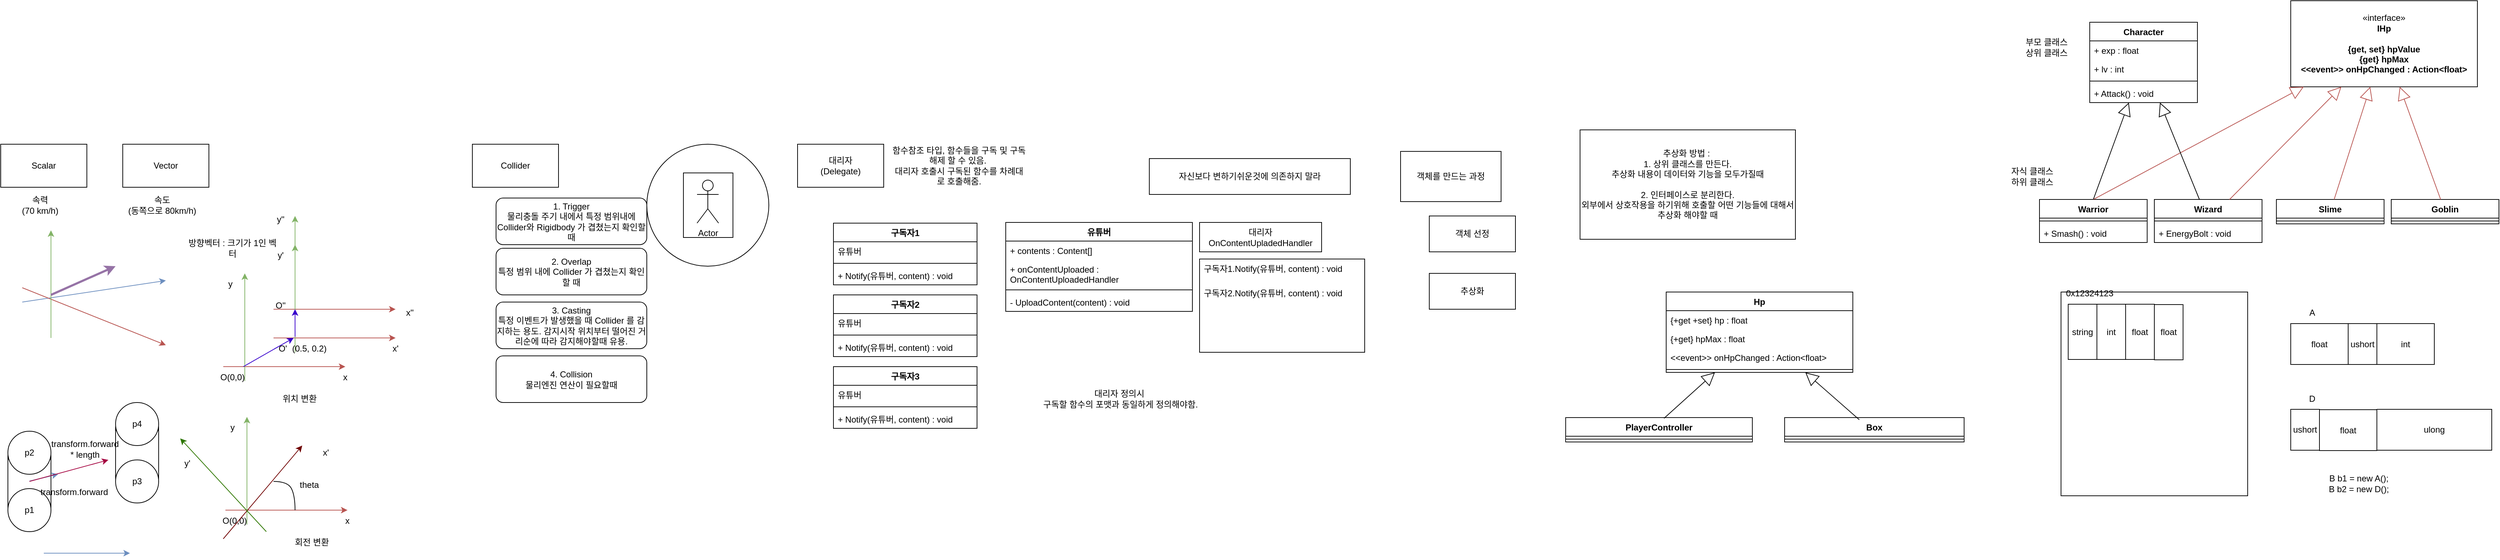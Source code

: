 <mxfile version="22.1.18" type="device">
  <diagram id="C5RBs43oDa-KdzZeNtuy" name="Page-1">
    <mxGraphModel dx="399" dy="1677" grid="1" gridSize="10" guides="1" tooltips="1" connect="1" arrows="1" fold="1" page="1" pageScale="1" pageWidth="827" pageHeight="1169" math="0" shadow="0">
      <root>
        <mxCell id="WIyWlLk6GJQsqaUBKTNV-0" />
        <mxCell id="WIyWlLk6GJQsqaUBKTNV-1" parent="WIyWlLk6GJQsqaUBKTNV-0" />
        <mxCell id="uws5rtHumx_mVDU6YS2Q-72" value="" style="ellipse;whiteSpace=wrap;html=1;aspect=fixed;" parent="WIyWlLk6GJQsqaUBKTNV-1" vertex="1">
          <mxGeometry x="1070" y="30" width="170" height="170" as="geometry" />
        </mxCell>
        <mxCell id="uws5rtHumx_mVDU6YS2Q-73" value="" style="rounded=0;whiteSpace=wrap;html=1;" parent="WIyWlLk6GJQsqaUBKTNV-1" vertex="1">
          <mxGeometry x="1121" y="70" width="69" height="90" as="geometry" />
        </mxCell>
        <mxCell id="uws5rtHumx_mVDU6YS2Q-0" value="Scalar" style="rounded=0;whiteSpace=wrap;html=1;" parent="WIyWlLk6GJQsqaUBKTNV-1" vertex="1">
          <mxGeometry x="170" y="30" width="120" height="60" as="geometry" />
        </mxCell>
        <mxCell id="uws5rtHumx_mVDU6YS2Q-1" value="Vector" style="rounded=0;whiteSpace=wrap;html=1;" parent="WIyWlLk6GJQsqaUBKTNV-1" vertex="1">
          <mxGeometry x="340" y="30" width="120" height="60" as="geometry" />
        </mxCell>
        <mxCell id="uws5rtHumx_mVDU6YS2Q-2" value="속력&lt;br&gt;(70 km/h)" style="text;html=1;strokeColor=none;fillColor=none;align=center;verticalAlign=middle;whiteSpace=wrap;rounded=0;" parent="WIyWlLk6GJQsqaUBKTNV-1" vertex="1">
          <mxGeometry x="170" y="100" width="110" height="30" as="geometry" />
        </mxCell>
        <mxCell id="uws5rtHumx_mVDU6YS2Q-3" value="속도&lt;br&gt;(동쪽으로 80km/h)" style="text;html=1;strokeColor=none;fillColor=none;align=center;verticalAlign=middle;whiteSpace=wrap;rounded=0;" parent="WIyWlLk6GJQsqaUBKTNV-1" vertex="1">
          <mxGeometry x="340" y="100" width="110" height="30" as="geometry" />
        </mxCell>
        <mxCell id="uws5rtHumx_mVDU6YS2Q-4" value="" style="endArrow=classic;html=1;rounded=0;fillColor=#dae8fc;strokeColor=#6c8ebf;" parent="WIyWlLk6GJQsqaUBKTNV-1" edge="1">
          <mxGeometry width="50" height="50" relative="1" as="geometry">
            <mxPoint x="200" y="250" as="sourcePoint" />
            <mxPoint x="400" y="220" as="targetPoint" />
          </mxGeometry>
        </mxCell>
        <mxCell id="uws5rtHumx_mVDU6YS2Q-5" value="" style="endArrow=classic;html=1;rounded=0;fillColor=#f8cecc;strokeColor=#b85450;" parent="WIyWlLk6GJQsqaUBKTNV-1" edge="1">
          <mxGeometry width="50" height="50" relative="1" as="geometry">
            <mxPoint x="200" y="230" as="sourcePoint" />
            <mxPoint x="400" y="310" as="targetPoint" />
          </mxGeometry>
        </mxCell>
        <mxCell id="uws5rtHumx_mVDU6YS2Q-6" value="" style="endArrow=classic;html=1;rounded=0;fillColor=#d5e8d4;strokeColor=#82b366;" parent="WIyWlLk6GJQsqaUBKTNV-1" edge="1">
          <mxGeometry width="50" height="50" relative="1" as="geometry">
            <mxPoint x="240" y="300" as="sourcePoint" />
            <mxPoint x="240" y="150" as="targetPoint" />
          </mxGeometry>
        </mxCell>
        <mxCell id="uws5rtHumx_mVDU6YS2Q-7" value="" style="endArrow=classic;html=1;rounded=0;fillColor=#e1d5e7;strokeColor=#9673a6;strokeWidth=3;" parent="WIyWlLk6GJQsqaUBKTNV-1" edge="1">
          <mxGeometry width="50" height="50" relative="1" as="geometry">
            <mxPoint x="240" y="240" as="sourcePoint" />
            <mxPoint x="330" y="200" as="targetPoint" />
          </mxGeometry>
        </mxCell>
        <mxCell id="uws5rtHumx_mVDU6YS2Q-9" value="방향벡터 : 크기가 1인 벡터" style="text;html=1;strokeColor=none;fillColor=none;align=center;verticalAlign=middle;whiteSpace=wrap;rounded=0;" parent="WIyWlLk6GJQsqaUBKTNV-1" vertex="1">
          <mxGeometry x="430" y="150" width="126" height="50" as="geometry" />
        </mxCell>
        <mxCell id="uws5rtHumx_mVDU6YS2Q-11" value="" style="shape=cylinder3;whiteSpace=wrap;html=1;boundedLbl=1;backgroundOutline=1;size=15;" parent="WIyWlLk6GJQsqaUBKTNV-1" vertex="1">
          <mxGeometry x="180" y="450" width="60" height="100" as="geometry" />
        </mxCell>
        <mxCell id="uws5rtHumx_mVDU6YS2Q-13" value="" style="ellipse;whiteSpace=wrap;html=1;aspect=fixed;" parent="WIyWlLk6GJQsqaUBKTNV-1" vertex="1">
          <mxGeometry x="180" y="430" width="60" height="60" as="geometry" />
        </mxCell>
        <mxCell id="uws5rtHumx_mVDU6YS2Q-14" value="" style="ellipse;whiteSpace=wrap;html=1;aspect=fixed;" parent="WIyWlLk6GJQsqaUBKTNV-1" vertex="1">
          <mxGeometry x="180" y="510" width="60" height="60" as="geometry" />
        </mxCell>
        <mxCell id="uws5rtHumx_mVDU6YS2Q-15" value="" style="shape=cylinder3;whiteSpace=wrap;html=1;boundedLbl=1;backgroundOutline=1;size=15;" parent="WIyWlLk6GJQsqaUBKTNV-1" vertex="1">
          <mxGeometry x="330" y="410" width="60" height="100" as="geometry" />
        </mxCell>
        <mxCell id="uws5rtHumx_mVDU6YS2Q-16" value="" style="ellipse;whiteSpace=wrap;html=1;aspect=fixed;" parent="WIyWlLk6GJQsqaUBKTNV-1" vertex="1">
          <mxGeometry x="330" y="390" width="60" height="60" as="geometry" />
        </mxCell>
        <mxCell id="uws5rtHumx_mVDU6YS2Q-17" value="" style="ellipse;whiteSpace=wrap;html=1;aspect=fixed;" parent="WIyWlLk6GJQsqaUBKTNV-1" vertex="1">
          <mxGeometry x="330" y="470" width="60" height="60" as="geometry" />
        </mxCell>
        <mxCell id="uws5rtHumx_mVDU6YS2Q-19" value="" style="endArrow=classic;html=1;rounded=0;fillColor=#dae8fc;strokeColor=#6c8ebf;" parent="WIyWlLk6GJQsqaUBKTNV-1" edge="1">
          <mxGeometry width="50" height="50" relative="1" as="geometry">
            <mxPoint x="230" y="600" as="sourcePoint" />
            <mxPoint x="350" y="600" as="targetPoint" />
          </mxGeometry>
        </mxCell>
        <mxCell id="uws5rtHumx_mVDU6YS2Q-20" value="" style="endArrow=classic;html=1;rounded=0;fillColor=#dae8fc;strokeColor=#6c8ebf;" parent="WIyWlLk6GJQsqaUBKTNV-1" edge="1">
          <mxGeometry width="50" height="50" relative="1" as="geometry">
            <mxPoint x="210" y="499.5" as="sourcePoint" />
            <mxPoint x="250" y="490" as="targetPoint" />
          </mxGeometry>
        </mxCell>
        <mxCell id="uws5rtHumx_mVDU6YS2Q-22" value="" style="endArrow=classic;html=1;rounded=0;fillColor=#f8cecc;strokeColor=#b85450;" parent="WIyWlLk6GJQsqaUBKTNV-1" edge="1">
          <mxGeometry width="50" height="50" relative="1" as="geometry">
            <mxPoint x="480" y="340" as="sourcePoint" />
            <mxPoint x="650" y="340" as="targetPoint" />
          </mxGeometry>
        </mxCell>
        <mxCell id="uws5rtHumx_mVDU6YS2Q-23" value="" style="endArrow=classic;html=1;rounded=0;fillColor=#d5e8d4;strokeColor=#82b366;" parent="WIyWlLk6GJQsqaUBKTNV-1" edge="1">
          <mxGeometry width="50" height="50" relative="1" as="geometry">
            <mxPoint x="510" y="360" as="sourcePoint" />
            <mxPoint x="510" y="210" as="targetPoint" />
          </mxGeometry>
        </mxCell>
        <mxCell id="uws5rtHumx_mVDU6YS2Q-24" value="x" style="text;html=1;strokeColor=none;fillColor=none;align=center;verticalAlign=middle;whiteSpace=wrap;rounded=0;" parent="WIyWlLk6GJQsqaUBKTNV-1" vertex="1">
          <mxGeometry x="620" y="340" width="60" height="30" as="geometry" />
        </mxCell>
        <mxCell id="uws5rtHumx_mVDU6YS2Q-25" value="y" style="text;html=1;strokeColor=none;fillColor=none;align=center;verticalAlign=middle;whiteSpace=wrap;rounded=0;" parent="WIyWlLk6GJQsqaUBKTNV-1" vertex="1">
          <mxGeometry x="460" y="210" width="60" height="30" as="geometry" />
        </mxCell>
        <mxCell id="uws5rtHumx_mVDU6YS2Q-26" value="O(0,0)" style="text;html=1;strokeColor=none;fillColor=none;align=center;verticalAlign=middle;whiteSpace=wrap;rounded=0;" parent="WIyWlLk6GJQsqaUBKTNV-1" vertex="1">
          <mxGeometry x="463" y="340" width="60" height="30" as="geometry" />
        </mxCell>
        <mxCell id="uws5rtHumx_mVDU6YS2Q-27" value="" style="endArrow=classic;html=1;rounded=0;fillColor=#f8cecc;strokeColor=#b85450;" parent="WIyWlLk6GJQsqaUBKTNV-1" edge="1">
          <mxGeometry width="50" height="50" relative="1" as="geometry">
            <mxPoint x="550" y="300" as="sourcePoint" />
            <mxPoint x="720" y="300" as="targetPoint" />
          </mxGeometry>
        </mxCell>
        <mxCell id="uws5rtHumx_mVDU6YS2Q-28" value="" style="endArrow=classic;html=1;rounded=0;fillColor=#d5e8d4;strokeColor=#82b366;" parent="WIyWlLk6GJQsqaUBKTNV-1" edge="1">
          <mxGeometry width="50" height="50" relative="1" as="geometry">
            <mxPoint x="580" y="320" as="sourcePoint" />
            <mxPoint x="580" y="170" as="targetPoint" />
          </mxGeometry>
        </mxCell>
        <mxCell id="uws5rtHumx_mVDU6YS2Q-29" value="x&#39;" style="text;html=1;strokeColor=none;fillColor=none;align=center;verticalAlign=middle;whiteSpace=wrap;rounded=0;" parent="WIyWlLk6GJQsqaUBKTNV-1" vertex="1">
          <mxGeometry x="690" y="300" width="60" height="30" as="geometry" />
        </mxCell>
        <mxCell id="uws5rtHumx_mVDU6YS2Q-30" value="y&#39;" style="text;html=1;strokeColor=none;fillColor=none;align=center;verticalAlign=middle;whiteSpace=wrap;rounded=0;" parent="WIyWlLk6GJQsqaUBKTNV-1" vertex="1">
          <mxGeometry x="530" y="170" width="60" height="30" as="geometry" />
        </mxCell>
        <mxCell id="uws5rtHumx_mVDU6YS2Q-31" value="O&#39;" style="text;html=1;strokeColor=none;fillColor=none;align=center;verticalAlign=middle;whiteSpace=wrap;rounded=0;" parent="WIyWlLk6GJQsqaUBKTNV-1" vertex="1">
          <mxGeometry x="533" y="300" width="60" height="30" as="geometry" />
        </mxCell>
        <mxCell id="uws5rtHumx_mVDU6YS2Q-32" value="" style="endArrow=classic;html=1;rounded=0;exitX=0.75;exitY=0;exitDx=0;exitDy=0;entryX=0.75;entryY=0;entryDx=0;entryDy=0;fillColor=#6a00ff;strokeColor=#3700CC;" parent="WIyWlLk6GJQsqaUBKTNV-1" source="uws5rtHumx_mVDU6YS2Q-26" target="uws5rtHumx_mVDU6YS2Q-31" edge="1">
          <mxGeometry width="50" height="50" relative="1" as="geometry">
            <mxPoint x="570" y="340" as="sourcePoint" />
            <mxPoint x="620" y="290" as="targetPoint" />
          </mxGeometry>
        </mxCell>
        <mxCell id="uws5rtHumx_mVDU6YS2Q-33" value="위치 변환" style="text;html=1;strokeColor=none;fillColor=none;align=center;verticalAlign=middle;whiteSpace=wrap;rounded=0;" parent="WIyWlLk6GJQsqaUBKTNV-1" vertex="1">
          <mxGeometry x="523" y="370" width="127" height="30" as="geometry" />
        </mxCell>
        <mxCell id="uws5rtHumx_mVDU6YS2Q-34" value="(0.5, 0.2)" style="text;html=1;strokeColor=none;fillColor=none;align=center;verticalAlign=middle;whiteSpace=wrap;rounded=0;" parent="WIyWlLk6GJQsqaUBKTNV-1" vertex="1">
          <mxGeometry x="570" y="300" width="60" height="30" as="geometry" />
        </mxCell>
        <mxCell id="uws5rtHumx_mVDU6YS2Q-35" value="" style="endArrow=classic;html=1;rounded=0;fillColor=#f8cecc;strokeColor=#b85450;" parent="WIyWlLk6GJQsqaUBKTNV-1" edge="1">
          <mxGeometry width="50" height="50" relative="1" as="geometry">
            <mxPoint x="550" y="260" as="sourcePoint" />
            <mxPoint x="720" y="260" as="targetPoint" />
          </mxGeometry>
        </mxCell>
        <mxCell id="uws5rtHumx_mVDU6YS2Q-36" value="" style="endArrow=classic;html=1;rounded=0;fillColor=#d5e8d4;strokeColor=#82b366;" parent="WIyWlLk6GJQsqaUBKTNV-1" edge="1">
          <mxGeometry width="50" height="50" relative="1" as="geometry">
            <mxPoint x="580" y="280" as="sourcePoint" />
            <mxPoint x="580" y="130" as="targetPoint" />
          </mxGeometry>
        </mxCell>
        <mxCell id="uws5rtHumx_mVDU6YS2Q-37" value="y&#39;&#39;" style="text;html=1;strokeColor=none;fillColor=none;align=center;verticalAlign=middle;whiteSpace=wrap;rounded=0;" parent="WIyWlLk6GJQsqaUBKTNV-1" vertex="1">
          <mxGeometry x="530" y="120" width="60" height="30" as="geometry" />
        </mxCell>
        <mxCell id="uws5rtHumx_mVDU6YS2Q-38" value="x&#39;&#39;" style="text;html=1;strokeColor=none;fillColor=none;align=center;verticalAlign=middle;whiteSpace=wrap;rounded=0;" parent="WIyWlLk6GJQsqaUBKTNV-1" vertex="1">
          <mxGeometry x="710" y="250" width="60" height="30" as="geometry" />
        </mxCell>
        <mxCell id="uws5rtHumx_mVDU6YS2Q-40" value="O&#39;&#39;" style="text;html=1;strokeColor=none;fillColor=none;align=center;verticalAlign=middle;whiteSpace=wrap;rounded=0;" parent="WIyWlLk6GJQsqaUBKTNV-1" vertex="1">
          <mxGeometry x="530" y="240" width="60" height="30" as="geometry" />
        </mxCell>
        <mxCell id="uws5rtHumx_mVDU6YS2Q-41" value="" style="endArrow=classic;html=1;rounded=0;exitX=0.167;exitY=-0.056;exitDx=0;exitDy=0;fillColor=#6a00ff;strokeColor=#3700CC;exitPerimeter=0;" parent="WIyWlLk6GJQsqaUBKTNV-1" source="uws5rtHumx_mVDU6YS2Q-34" edge="1">
          <mxGeometry width="50" height="50" relative="1" as="geometry">
            <mxPoint x="518" y="350" as="sourcePoint" />
            <mxPoint x="580" y="260" as="targetPoint" />
          </mxGeometry>
        </mxCell>
        <mxCell id="uws5rtHumx_mVDU6YS2Q-42" value="" style="endArrow=classic;html=1;rounded=0;fillColor=#f8cecc;strokeColor=#b85450;" parent="WIyWlLk6GJQsqaUBKTNV-1" edge="1">
          <mxGeometry width="50" height="50" relative="1" as="geometry">
            <mxPoint x="483" y="540" as="sourcePoint" />
            <mxPoint x="653" y="540" as="targetPoint" />
          </mxGeometry>
        </mxCell>
        <mxCell id="uws5rtHumx_mVDU6YS2Q-43" value="" style="endArrow=classic;html=1;rounded=0;fillColor=#d5e8d4;strokeColor=#82b366;" parent="WIyWlLk6GJQsqaUBKTNV-1" edge="1">
          <mxGeometry width="50" height="50" relative="1" as="geometry">
            <mxPoint x="513" y="560" as="sourcePoint" />
            <mxPoint x="513" y="410" as="targetPoint" />
          </mxGeometry>
        </mxCell>
        <mxCell id="uws5rtHumx_mVDU6YS2Q-44" value="x" style="text;html=1;strokeColor=none;fillColor=none;align=center;verticalAlign=middle;whiteSpace=wrap;rounded=0;" parent="WIyWlLk6GJQsqaUBKTNV-1" vertex="1">
          <mxGeometry x="623" y="540" width="60" height="30" as="geometry" />
        </mxCell>
        <mxCell id="uws5rtHumx_mVDU6YS2Q-45" value="y" style="text;html=1;strokeColor=none;fillColor=none;align=center;verticalAlign=middle;whiteSpace=wrap;rounded=0;" parent="WIyWlLk6GJQsqaUBKTNV-1" vertex="1">
          <mxGeometry x="463" y="410" width="60" height="30" as="geometry" />
        </mxCell>
        <mxCell id="uws5rtHumx_mVDU6YS2Q-46" value="O(0,0)" style="text;html=1;strokeColor=none;fillColor=none;align=center;verticalAlign=middle;whiteSpace=wrap;rounded=0;" parent="WIyWlLk6GJQsqaUBKTNV-1" vertex="1">
          <mxGeometry x="466" y="540" width="60" height="30" as="geometry" />
        </mxCell>
        <mxCell id="uws5rtHumx_mVDU6YS2Q-47" value="" style="endArrow=classic;html=1;rounded=0;fillColor=#a20025;strokeColor=#6F0000;" parent="WIyWlLk6GJQsqaUBKTNV-1" edge="1">
          <mxGeometry width="50" height="50" relative="1" as="geometry">
            <mxPoint x="480" y="580" as="sourcePoint" />
            <mxPoint x="590" y="450" as="targetPoint" />
          </mxGeometry>
        </mxCell>
        <mxCell id="uws5rtHumx_mVDU6YS2Q-48" value="" style="endArrow=classic;html=1;rounded=0;fillColor=#60a917;strokeColor=#2D7600;" parent="WIyWlLk6GJQsqaUBKTNV-1" edge="1">
          <mxGeometry width="50" height="50" relative="1" as="geometry">
            <mxPoint x="540" y="570" as="sourcePoint" />
            <mxPoint x="420" y="440" as="targetPoint" />
          </mxGeometry>
        </mxCell>
        <mxCell id="uws5rtHumx_mVDU6YS2Q-49" value="" style="curved=1;endArrow=none;html=1;rounded=0;endFill=0;" parent="WIyWlLk6GJQsqaUBKTNV-1" edge="1">
          <mxGeometry width="50" height="50" relative="1" as="geometry">
            <mxPoint x="580" y="540" as="sourcePoint" />
            <mxPoint x="550" y="500" as="targetPoint" />
            <Array as="points">
              <mxPoint x="580" y="520" />
              <mxPoint x="570" y="500" />
            </Array>
          </mxGeometry>
        </mxCell>
        <mxCell id="uws5rtHumx_mVDU6YS2Q-50" value="theta" style="text;html=1;strokeColor=none;fillColor=none;align=center;verticalAlign=middle;whiteSpace=wrap;rounded=0;" parent="WIyWlLk6GJQsqaUBKTNV-1" vertex="1">
          <mxGeometry x="570" y="490" width="60" height="30" as="geometry" />
        </mxCell>
        <mxCell id="uws5rtHumx_mVDU6YS2Q-51" value="x&#39;" style="text;html=1;strokeColor=none;fillColor=none;align=center;verticalAlign=middle;whiteSpace=wrap;rounded=0;" parent="WIyWlLk6GJQsqaUBKTNV-1" vertex="1">
          <mxGeometry x="593" y="445" width="60" height="30" as="geometry" />
        </mxCell>
        <mxCell id="uws5rtHumx_mVDU6YS2Q-52" value="y&#39;" style="text;html=1;strokeColor=none;fillColor=none;align=center;verticalAlign=middle;whiteSpace=wrap;rounded=0;" parent="WIyWlLk6GJQsqaUBKTNV-1" vertex="1">
          <mxGeometry x="400" y="460" width="60" height="30" as="geometry" />
        </mxCell>
        <mxCell id="uws5rtHumx_mVDU6YS2Q-53" value="회전 변환" style="text;html=1;strokeColor=none;fillColor=none;align=center;verticalAlign=middle;whiteSpace=wrap;rounded=0;" parent="WIyWlLk6GJQsqaUBKTNV-1" vertex="1">
          <mxGeometry x="540" y="570" width="127" height="30" as="geometry" />
        </mxCell>
        <mxCell id="uws5rtHumx_mVDU6YS2Q-55" value="p1" style="text;html=1;strokeColor=none;fillColor=none;align=center;verticalAlign=middle;whiteSpace=wrap;rounded=0;" parent="WIyWlLk6GJQsqaUBKTNV-1" vertex="1">
          <mxGeometry x="195" y="525" width="30" height="30" as="geometry" />
        </mxCell>
        <mxCell id="uws5rtHumx_mVDU6YS2Q-56" value="p2" style="text;html=1;strokeColor=none;fillColor=none;align=center;verticalAlign=middle;whiteSpace=wrap;rounded=0;" parent="WIyWlLk6GJQsqaUBKTNV-1" vertex="1">
          <mxGeometry x="195" y="445" width="30" height="30" as="geometry" />
        </mxCell>
        <mxCell id="uws5rtHumx_mVDU6YS2Q-57" value="p3" style="text;html=1;strokeColor=none;fillColor=none;align=center;verticalAlign=middle;whiteSpace=wrap;rounded=0;" parent="WIyWlLk6GJQsqaUBKTNV-1" vertex="1">
          <mxGeometry x="345" y="485" width="30" height="30" as="geometry" />
        </mxCell>
        <mxCell id="uws5rtHumx_mVDU6YS2Q-58" value="p4" style="text;html=1;strokeColor=none;fillColor=none;align=center;verticalAlign=middle;whiteSpace=wrap;rounded=0;" parent="WIyWlLk6GJQsqaUBKTNV-1" vertex="1">
          <mxGeometry x="345" y="405" width="30" height="30" as="geometry" />
        </mxCell>
        <mxCell id="uws5rtHumx_mVDU6YS2Q-59" value="transform.forward" style="text;html=1;strokeColor=none;fillColor=none;align=center;verticalAlign=middle;whiteSpace=wrap;rounded=0;" parent="WIyWlLk6GJQsqaUBKTNV-1" vertex="1">
          <mxGeometry x="225" y="500" width="95" height="30" as="geometry" />
        </mxCell>
        <mxCell id="uws5rtHumx_mVDU6YS2Q-61" value="" style="endArrow=classic;html=1;rounded=0;fillColor=#d80073;strokeColor=#A50040;" parent="WIyWlLk6GJQsqaUBKTNV-1" edge="1">
          <mxGeometry width="50" height="50" relative="1" as="geometry">
            <mxPoint x="210" y="500" as="sourcePoint" />
            <mxPoint x="320" y="470" as="targetPoint" />
          </mxGeometry>
        </mxCell>
        <mxCell id="uws5rtHumx_mVDU6YS2Q-62" value="transform.forward&lt;br&gt;* length" style="text;html=1;strokeColor=none;fillColor=none;align=center;verticalAlign=middle;whiteSpace=wrap;rounded=0;" parent="WIyWlLk6GJQsqaUBKTNV-1" vertex="1">
          <mxGeometry x="240" y="440" width="95" height="30" as="geometry" />
        </mxCell>
        <mxCell id="uws5rtHumx_mVDU6YS2Q-63" value="Collider" style="rounded=0;whiteSpace=wrap;html=1;" parent="WIyWlLk6GJQsqaUBKTNV-1" vertex="1">
          <mxGeometry x="827" y="30" width="120" height="60" as="geometry" />
        </mxCell>
        <mxCell id="uws5rtHumx_mVDU6YS2Q-66" value="1. Trigger&lt;br&gt;물리충돌 주기 내에서 특정 범위내에 Collider와 Rigidbody 가 겹쳤는지 확인할 때" style="rounded=1;whiteSpace=wrap;html=1;" parent="WIyWlLk6GJQsqaUBKTNV-1" vertex="1">
          <mxGeometry x="860" y="105" width="210" height="65" as="geometry" />
        </mxCell>
        <mxCell id="uws5rtHumx_mVDU6YS2Q-67" value="2. Overlap&lt;br&gt;특정 범위 내에 Collider 가 겹쳤는지 확인할 때" style="rounded=1;whiteSpace=wrap;html=1;" parent="WIyWlLk6GJQsqaUBKTNV-1" vertex="1">
          <mxGeometry x="860" y="175" width="210" height="65" as="geometry" />
        </mxCell>
        <mxCell id="uws5rtHumx_mVDU6YS2Q-68" value="3. Casting&lt;br&gt;특정 이벤트가 발생했을 때 Collider 를 감지하는 용도. 감지시작 위치부터 떨어진 거리순에 따라 감지해야할때 유용." style="rounded=1;whiteSpace=wrap;html=1;" parent="WIyWlLk6GJQsqaUBKTNV-1" vertex="1">
          <mxGeometry x="860" y="250" width="210" height="65" as="geometry" />
        </mxCell>
        <mxCell id="uws5rtHumx_mVDU6YS2Q-69" value="4. Collision&lt;br&gt;물리엔진 연산이 필요할때" style="rounded=1;whiteSpace=wrap;html=1;" parent="WIyWlLk6GJQsqaUBKTNV-1" vertex="1">
          <mxGeometry x="860" y="325" width="210" height="65" as="geometry" />
        </mxCell>
        <mxCell id="uws5rtHumx_mVDU6YS2Q-71" value="Actor" style="shape=umlActor;verticalLabelPosition=bottom;verticalAlign=top;html=1;outlineConnect=0;" parent="WIyWlLk6GJQsqaUBKTNV-1" vertex="1">
          <mxGeometry x="1140" y="80" width="30" height="60" as="geometry" />
        </mxCell>
        <mxCell id="00Jc6bNBCjixQcdCipXm-0" value="대리자&lt;br&gt;(Delegate)" style="rounded=0;whiteSpace=wrap;html=1;" vertex="1" parent="WIyWlLk6GJQsqaUBKTNV-1">
          <mxGeometry x="1280" y="30" width="120" height="60" as="geometry" />
        </mxCell>
        <mxCell id="00Jc6bNBCjixQcdCipXm-1" value="유튜버" style="swimlane;fontStyle=1;align=center;verticalAlign=top;childLayout=stackLayout;horizontal=1;startSize=26;horizontalStack=0;resizeParent=1;resizeParentMax=0;resizeLast=0;collapsible=1;marginBottom=0;whiteSpace=wrap;html=1;" vertex="1" parent="WIyWlLk6GJQsqaUBKTNV-1">
          <mxGeometry x="1570" y="139" width="260" height="124" as="geometry" />
        </mxCell>
        <mxCell id="00Jc6bNBCjixQcdCipXm-2" value="+ contents : Content[]" style="text;strokeColor=none;fillColor=none;align=left;verticalAlign=top;spacingLeft=4;spacingRight=4;overflow=hidden;rotatable=0;points=[[0,0.5],[1,0.5]];portConstraint=eastwest;whiteSpace=wrap;html=1;" vertex="1" parent="00Jc6bNBCjixQcdCipXm-1">
          <mxGeometry y="26" width="260" height="26" as="geometry" />
        </mxCell>
        <mxCell id="00Jc6bNBCjixQcdCipXm-22" value="+ onContentUploaded : OnContentUploadedHandler" style="text;strokeColor=none;fillColor=none;align=left;verticalAlign=top;spacingLeft=4;spacingRight=4;overflow=hidden;rotatable=0;points=[[0,0.5],[1,0.5]];portConstraint=eastwest;whiteSpace=wrap;html=1;" vertex="1" parent="00Jc6bNBCjixQcdCipXm-1">
          <mxGeometry y="52" width="260" height="38" as="geometry" />
        </mxCell>
        <mxCell id="00Jc6bNBCjixQcdCipXm-3" value="" style="line;strokeWidth=1;fillColor=none;align=left;verticalAlign=middle;spacingTop=-1;spacingLeft=3;spacingRight=3;rotatable=0;labelPosition=right;points=[];portConstraint=eastwest;strokeColor=inherit;" vertex="1" parent="00Jc6bNBCjixQcdCipXm-1">
          <mxGeometry y="90" width="260" height="8" as="geometry" />
        </mxCell>
        <mxCell id="00Jc6bNBCjixQcdCipXm-4" value="- UploadContent(content) : void" style="text;strokeColor=none;fillColor=none;align=left;verticalAlign=top;spacingLeft=4;spacingRight=4;overflow=hidden;rotatable=0;points=[[0,0.5],[1,0.5]];portConstraint=eastwest;whiteSpace=wrap;html=1;" vertex="1" parent="00Jc6bNBCjixQcdCipXm-1">
          <mxGeometry y="98" width="260" height="26" as="geometry" />
        </mxCell>
        <mxCell id="00Jc6bNBCjixQcdCipXm-5" value="구독자1" style="swimlane;fontStyle=1;align=center;verticalAlign=top;childLayout=stackLayout;horizontal=1;startSize=26;horizontalStack=0;resizeParent=1;resizeParentMax=0;resizeLast=0;collapsible=1;marginBottom=0;whiteSpace=wrap;html=1;" vertex="1" parent="WIyWlLk6GJQsqaUBKTNV-1">
          <mxGeometry x="1330" y="140" width="200" height="86" as="geometry" />
        </mxCell>
        <mxCell id="00Jc6bNBCjixQcdCipXm-17" value="유튜버" style="text;strokeColor=none;fillColor=none;align=left;verticalAlign=top;spacingLeft=4;spacingRight=4;overflow=hidden;rotatable=0;points=[[0,0.5],[1,0.5]];portConstraint=eastwest;whiteSpace=wrap;html=1;" vertex="1" parent="00Jc6bNBCjixQcdCipXm-5">
          <mxGeometry y="26" width="200" height="26" as="geometry" />
        </mxCell>
        <mxCell id="00Jc6bNBCjixQcdCipXm-7" value="" style="line;strokeWidth=1;fillColor=none;align=left;verticalAlign=middle;spacingTop=-1;spacingLeft=3;spacingRight=3;rotatable=0;labelPosition=right;points=[];portConstraint=eastwest;strokeColor=inherit;" vertex="1" parent="00Jc6bNBCjixQcdCipXm-5">
          <mxGeometry y="52" width="200" height="8" as="geometry" />
        </mxCell>
        <mxCell id="00Jc6bNBCjixQcdCipXm-9" value="+ Notify(유튜버, content) : void" style="text;strokeColor=none;fillColor=none;align=left;verticalAlign=top;spacingLeft=4;spacingRight=4;overflow=hidden;rotatable=0;points=[[0,0.5],[1,0.5]];portConstraint=eastwest;whiteSpace=wrap;html=1;" vertex="1" parent="00Jc6bNBCjixQcdCipXm-5">
          <mxGeometry y="60" width="200" height="26" as="geometry" />
        </mxCell>
        <mxCell id="00Jc6bNBCjixQcdCipXm-11" value="구독자2" style="swimlane;fontStyle=1;align=center;verticalAlign=top;childLayout=stackLayout;horizontal=1;startSize=26;horizontalStack=0;resizeParent=1;resizeParentMax=0;resizeLast=0;collapsible=1;marginBottom=0;whiteSpace=wrap;html=1;" vertex="1" parent="WIyWlLk6GJQsqaUBKTNV-1">
          <mxGeometry x="1330" y="240" width="200" height="86" as="geometry" />
        </mxCell>
        <mxCell id="00Jc6bNBCjixQcdCipXm-18" value="유튜버" style="text;strokeColor=none;fillColor=none;align=left;verticalAlign=top;spacingLeft=4;spacingRight=4;overflow=hidden;rotatable=0;points=[[0,0.5],[1,0.5]];portConstraint=eastwest;whiteSpace=wrap;html=1;" vertex="1" parent="00Jc6bNBCjixQcdCipXm-11">
          <mxGeometry y="26" width="200" height="26" as="geometry" />
        </mxCell>
        <mxCell id="00Jc6bNBCjixQcdCipXm-12" value="" style="line;strokeWidth=1;fillColor=none;align=left;verticalAlign=middle;spacingTop=-1;spacingLeft=3;spacingRight=3;rotatable=0;labelPosition=right;points=[];portConstraint=eastwest;strokeColor=inherit;" vertex="1" parent="00Jc6bNBCjixQcdCipXm-11">
          <mxGeometry y="52" width="200" height="8" as="geometry" />
        </mxCell>
        <mxCell id="00Jc6bNBCjixQcdCipXm-13" value="+ Notify(유튜버, content) : void" style="text;strokeColor=none;fillColor=none;align=left;verticalAlign=top;spacingLeft=4;spacingRight=4;overflow=hidden;rotatable=0;points=[[0,0.5],[1,0.5]];portConstraint=eastwest;whiteSpace=wrap;html=1;" vertex="1" parent="00Jc6bNBCjixQcdCipXm-11">
          <mxGeometry y="60" width="200" height="26" as="geometry" />
        </mxCell>
        <mxCell id="00Jc6bNBCjixQcdCipXm-15" value="자신보다 변하기쉬운것에 의존하지 말라" style="rounded=0;whiteSpace=wrap;html=1;" vertex="1" parent="WIyWlLk6GJQsqaUBKTNV-1">
          <mxGeometry x="1770" y="50" width="280" height="50" as="geometry" />
        </mxCell>
        <mxCell id="00Jc6bNBCjixQcdCipXm-16" value="대리자&lt;br&gt;OnContentUpladedHandler" style="rounded=0;whiteSpace=wrap;html=1;" vertex="1" parent="WIyWlLk6GJQsqaUBKTNV-1">
          <mxGeometry x="1840" y="139" width="170" height="41" as="geometry" />
        </mxCell>
        <mxCell id="00Jc6bNBCjixQcdCipXm-19" value="" style="rounded=0;whiteSpace=wrap;html=1;" vertex="1" parent="WIyWlLk6GJQsqaUBKTNV-1">
          <mxGeometry x="1840" y="190" width="230" height="130" as="geometry" />
        </mxCell>
        <mxCell id="00Jc6bNBCjixQcdCipXm-20" value="구독자1.Notify(유튜버, content) : void" style="text;strokeColor=none;fillColor=none;align=left;verticalAlign=top;spacingLeft=4;spacingRight=4;overflow=hidden;rotatable=0;points=[[0,0.5],[1,0.5]];portConstraint=eastwest;whiteSpace=wrap;html=1;" vertex="1" parent="WIyWlLk6GJQsqaUBKTNV-1">
          <mxGeometry x="1840" y="190" width="220" height="26" as="geometry" />
        </mxCell>
        <mxCell id="00Jc6bNBCjixQcdCipXm-21" value="구독자2.Notify(유튜버, content) : void" style="text;strokeColor=none;fillColor=none;align=left;verticalAlign=top;spacingLeft=4;spacingRight=4;overflow=hidden;rotatable=0;points=[[0,0.5],[1,0.5]];portConstraint=eastwest;whiteSpace=wrap;html=1;" vertex="1" parent="WIyWlLk6GJQsqaUBKTNV-1">
          <mxGeometry x="1840" y="224" width="220" height="26" as="geometry" />
        </mxCell>
        <mxCell id="00Jc6bNBCjixQcdCipXm-23" value="함수참조 타입, 함수들을 구독 및 구독해제 할 수 있음.&amp;nbsp;&lt;br&gt;대리자 호출시 구독된 함수를 차례대로 호출해줌." style="text;html=1;strokeColor=none;fillColor=none;align=center;verticalAlign=middle;whiteSpace=wrap;rounded=0;" vertex="1" parent="WIyWlLk6GJQsqaUBKTNV-1">
          <mxGeometry x="1410" y="30" width="190" height="60" as="geometry" />
        </mxCell>
        <mxCell id="00Jc6bNBCjixQcdCipXm-24" value="대리자 정의시&amp;nbsp;&lt;br&gt;구독할 함수의 포맷과 동일하게 정의해야함." style="text;html=1;strokeColor=none;fillColor=none;align=center;verticalAlign=middle;whiteSpace=wrap;rounded=0;" vertex="1" parent="WIyWlLk6GJQsqaUBKTNV-1">
          <mxGeometry x="1570" y="355" width="320" height="60" as="geometry" />
        </mxCell>
        <mxCell id="00Jc6bNBCjixQcdCipXm-25" value="구독자3" style="swimlane;fontStyle=1;align=center;verticalAlign=top;childLayout=stackLayout;horizontal=1;startSize=26;horizontalStack=0;resizeParent=1;resizeParentMax=0;resizeLast=0;collapsible=1;marginBottom=0;whiteSpace=wrap;html=1;" vertex="1" parent="WIyWlLk6GJQsqaUBKTNV-1">
          <mxGeometry x="1330" y="340" width="200" height="86" as="geometry" />
        </mxCell>
        <mxCell id="00Jc6bNBCjixQcdCipXm-26" value="유튜버" style="text;strokeColor=none;fillColor=none;align=left;verticalAlign=top;spacingLeft=4;spacingRight=4;overflow=hidden;rotatable=0;points=[[0,0.5],[1,0.5]];portConstraint=eastwest;whiteSpace=wrap;html=1;" vertex="1" parent="00Jc6bNBCjixQcdCipXm-25">
          <mxGeometry y="26" width="200" height="26" as="geometry" />
        </mxCell>
        <mxCell id="00Jc6bNBCjixQcdCipXm-27" value="" style="line;strokeWidth=1;fillColor=none;align=left;verticalAlign=middle;spacingTop=-1;spacingLeft=3;spacingRight=3;rotatable=0;labelPosition=right;points=[];portConstraint=eastwest;strokeColor=inherit;" vertex="1" parent="00Jc6bNBCjixQcdCipXm-25">
          <mxGeometry y="52" width="200" height="8" as="geometry" />
        </mxCell>
        <mxCell id="00Jc6bNBCjixQcdCipXm-28" value="+ Notify(유튜버, content) : void" style="text;strokeColor=none;fillColor=none;align=left;verticalAlign=top;spacingLeft=4;spacingRight=4;overflow=hidden;rotatable=0;points=[[0,0.5],[1,0.5]];portConstraint=eastwest;whiteSpace=wrap;html=1;" vertex="1" parent="00Jc6bNBCjixQcdCipXm-25">
          <mxGeometry y="60" width="200" height="26" as="geometry" />
        </mxCell>
        <mxCell id="00Jc6bNBCjixQcdCipXm-30" value="객체를 만드는 과정" style="rounded=0;whiteSpace=wrap;html=1;" vertex="1" parent="WIyWlLk6GJQsqaUBKTNV-1">
          <mxGeometry x="2120" y="40" width="140" height="70" as="geometry" />
        </mxCell>
        <mxCell id="00Jc6bNBCjixQcdCipXm-31" value="객체 선정" style="rounded=0;whiteSpace=wrap;html=1;" vertex="1" parent="WIyWlLk6GJQsqaUBKTNV-1">
          <mxGeometry x="2160" y="130" width="120" height="50" as="geometry" />
        </mxCell>
        <mxCell id="00Jc6bNBCjixQcdCipXm-32" value="추상화" style="rounded=0;whiteSpace=wrap;html=1;" vertex="1" parent="WIyWlLk6GJQsqaUBKTNV-1">
          <mxGeometry x="2160" y="210" width="120" height="50" as="geometry" />
        </mxCell>
        <mxCell id="00Jc6bNBCjixQcdCipXm-33" value="PlayerController" style="swimlane;fontStyle=1;align=center;verticalAlign=top;childLayout=stackLayout;horizontal=1;startSize=26;horizontalStack=0;resizeParent=1;resizeParentMax=0;resizeLast=0;collapsible=1;marginBottom=0;whiteSpace=wrap;html=1;" vertex="1" parent="WIyWlLk6GJQsqaUBKTNV-1">
          <mxGeometry x="2350" y="411" width="260" height="34" as="geometry" />
        </mxCell>
        <mxCell id="00Jc6bNBCjixQcdCipXm-35" value="" style="line;strokeWidth=1;fillColor=none;align=left;verticalAlign=middle;spacingTop=-1;spacingLeft=3;spacingRight=3;rotatable=0;labelPosition=right;points=[];portConstraint=eastwest;strokeColor=inherit;" vertex="1" parent="00Jc6bNBCjixQcdCipXm-33">
          <mxGeometry y="26" width="260" height="8" as="geometry" />
        </mxCell>
        <mxCell id="00Jc6bNBCjixQcdCipXm-37" value="Box" style="swimlane;fontStyle=1;align=center;verticalAlign=top;childLayout=stackLayout;horizontal=1;startSize=26;horizontalStack=0;resizeParent=1;resizeParentMax=0;resizeLast=0;collapsible=1;marginBottom=0;whiteSpace=wrap;html=1;" vertex="1" parent="WIyWlLk6GJQsqaUBKTNV-1">
          <mxGeometry x="2655" y="411" width="250" height="34" as="geometry" />
        </mxCell>
        <mxCell id="00Jc6bNBCjixQcdCipXm-48" value="" style="line;strokeWidth=1;fillColor=none;align=left;verticalAlign=middle;spacingTop=-1;spacingLeft=3;spacingRight=3;rotatable=0;labelPosition=right;points=[];portConstraint=eastwest;strokeColor=inherit;" vertex="1" parent="00Jc6bNBCjixQcdCipXm-37">
          <mxGeometry y="26" width="250" height="8" as="geometry" />
        </mxCell>
        <mxCell id="00Jc6bNBCjixQcdCipXm-49" value="Hp" style="swimlane;fontStyle=1;align=center;verticalAlign=top;childLayout=stackLayout;horizontal=1;startSize=26;horizontalStack=0;resizeParent=1;resizeParentMax=0;resizeLast=0;collapsible=1;marginBottom=0;whiteSpace=wrap;html=1;" vertex="1" parent="WIyWlLk6GJQsqaUBKTNV-1">
          <mxGeometry x="2490" y="236" width="260" height="112" as="geometry" />
        </mxCell>
        <mxCell id="00Jc6bNBCjixQcdCipXm-50" value="{+get +set} hp : float" style="text;strokeColor=none;fillColor=none;align=left;verticalAlign=top;spacingLeft=4;spacingRight=4;overflow=hidden;rotatable=0;points=[[0,0.5],[1,0.5]];portConstraint=eastwest;whiteSpace=wrap;html=1;" vertex="1" parent="00Jc6bNBCjixQcdCipXm-49">
          <mxGeometry y="26" width="260" height="26" as="geometry" />
        </mxCell>
        <mxCell id="00Jc6bNBCjixQcdCipXm-51" value="{+get} hpMax : float" style="text;strokeColor=none;fillColor=none;align=left;verticalAlign=top;spacingLeft=4;spacingRight=4;overflow=hidden;rotatable=0;points=[[0,0.5],[1,0.5]];portConstraint=eastwest;whiteSpace=wrap;html=1;" vertex="1" parent="00Jc6bNBCjixQcdCipXm-49">
          <mxGeometry y="52" width="260" height="26" as="geometry" />
        </mxCell>
        <mxCell id="00Jc6bNBCjixQcdCipXm-52" value="&amp;lt;&amp;lt;event&amp;gt;&amp;gt; onHpChanged : Action&amp;lt;float&amp;gt;" style="text;strokeColor=none;fillColor=none;align=left;verticalAlign=top;spacingLeft=4;spacingRight=4;overflow=hidden;rotatable=0;points=[[0,0.5],[1,0.5]];portConstraint=eastwest;whiteSpace=wrap;html=1;" vertex="1" parent="00Jc6bNBCjixQcdCipXm-49">
          <mxGeometry y="78" width="260" height="26" as="geometry" />
        </mxCell>
        <mxCell id="00Jc6bNBCjixQcdCipXm-53" value="" style="line;strokeWidth=1;fillColor=none;align=left;verticalAlign=middle;spacingTop=-1;spacingLeft=3;spacingRight=3;rotatable=0;labelPosition=right;points=[];portConstraint=eastwest;strokeColor=inherit;" vertex="1" parent="00Jc6bNBCjixQcdCipXm-49">
          <mxGeometry y="104" width="260" height="8" as="geometry" />
        </mxCell>
        <mxCell id="00Jc6bNBCjixQcdCipXm-54" value="" style="endArrow=block;endSize=16;endFill=0;html=1;rounded=0;exitX=0.527;exitY=0.029;exitDx=0;exitDy=0;exitPerimeter=0;" edge="1" parent="WIyWlLk6GJQsqaUBKTNV-1" source="00Jc6bNBCjixQcdCipXm-33" target="00Jc6bNBCjixQcdCipXm-49">
          <mxGeometry width="160" relative="1" as="geometry">
            <mxPoint x="2620" y="396" as="sourcePoint" />
            <mxPoint x="2780" y="396" as="targetPoint" />
          </mxGeometry>
        </mxCell>
        <mxCell id="00Jc6bNBCjixQcdCipXm-55" value="" style="endArrow=block;endSize=16;endFill=0;html=1;rounded=0;exitX=0.356;exitY=0.088;exitDx=0;exitDy=0;exitPerimeter=0;" edge="1" parent="WIyWlLk6GJQsqaUBKTNV-1" target="00Jc6bNBCjixQcdCipXm-49">
          <mxGeometry width="160" relative="1" as="geometry">
            <mxPoint x="2759" y="413.992" as="sourcePoint" />
            <mxPoint x="2568" y="358" as="targetPoint" />
          </mxGeometry>
        </mxCell>
        <mxCell id="00Jc6bNBCjixQcdCipXm-56" value="추상화 방법 :&amp;nbsp;&lt;br&gt;1. 상위 클래스를 만든다.&lt;br&gt;추상화 내용이 데이터와 기능을 모두가질때&lt;br&gt;&lt;br&gt;2. 인터페이스로 분리한다.&lt;br&gt;외부에서 상호작용을 하기위해 호출할 어떤 기능들에 대해서 추상화 해야할 때" style="rounded=0;whiteSpace=wrap;html=1;" vertex="1" parent="WIyWlLk6GJQsqaUBKTNV-1">
          <mxGeometry x="2370" y="10" width="300" height="152.5" as="geometry" />
        </mxCell>
        <mxCell id="00Jc6bNBCjixQcdCipXm-57" value="Warrior" style="swimlane;fontStyle=1;align=center;verticalAlign=top;childLayout=stackLayout;horizontal=1;startSize=26;horizontalStack=0;resizeParent=1;resizeParentMax=0;resizeLast=0;collapsible=1;marginBottom=0;whiteSpace=wrap;html=1;" vertex="1" parent="WIyWlLk6GJQsqaUBKTNV-1">
          <mxGeometry x="3010" y="107" width="150" height="60" as="geometry" />
        </mxCell>
        <mxCell id="00Jc6bNBCjixQcdCipXm-61" value="" style="line;strokeWidth=1;fillColor=none;align=left;verticalAlign=middle;spacingTop=-1;spacingLeft=3;spacingRight=3;rotatable=0;labelPosition=right;points=[];portConstraint=eastwest;strokeColor=inherit;" vertex="1" parent="00Jc6bNBCjixQcdCipXm-57">
          <mxGeometry y="26" width="150" height="8" as="geometry" />
        </mxCell>
        <mxCell id="00Jc6bNBCjixQcdCipXm-87" value="+ Smash() : void" style="text;strokeColor=none;fillColor=none;align=left;verticalAlign=top;spacingLeft=4;spacingRight=4;overflow=hidden;rotatable=0;points=[[0,0.5],[1,0.5]];portConstraint=eastwest;whiteSpace=wrap;html=1;" vertex="1" parent="00Jc6bNBCjixQcdCipXm-57">
          <mxGeometry y="34" width="150" height="26" as="geometry" />
        </mxCell>
        <mxCell id="00Jc6bNBCjixQcdCipXm-62" value="Wizard" style="swimlane;fontStyle=1;align=center;verticalAlign=top;childLayout=stackLayout;horizontal=1;startSize=26;horizontalStack=0;resizeParent=1;resizeParentMax=0;resizeLast=0;collapsible=1;marginBottom=0;whiteSpace=wrap;html=1;" vertex="1" parent="WIyWlLk6GJQsqaUBKTNV-1">
          <mxGeometry x="3170" y="107" width="150" height="60" as="geometry" />
        </mxCell>
        <mxCell id="00Jc6bNBCjixQcdCipXm-63" value="" style="line;strokeWidth=1;fillColor=none;align=left;verticalAlign=middle;spacingTop=-1;spacingLeft=3;spacingRight=3;rotatable=0;labelPosition=right;points=[];portConstraint=eastwest;strokeColor=inherit;" vertex="1" parent="00Jc6bNBCjixQcdCipXm-62">
          <mxGeometry y="26" width="150" height="8" as="geometry" />
        </mxCell>
        <mxCell id="00Jc6bNBCjixQcdCipXm-88" value="+ EnergyBolt : void" style="text;strokeColor=none;fillColor=none;align=left;verticalAlign=top;spacingLeft=4;spacingRight=4;overflow=hidden;rotatable=0;points=[[0,0.5],[1,0.5]];portConstraint=eastwest;whiteSpace=wrap;html=1;" vertex="1" parent="00Jc6bNBCjixQcdCipXm-62">
          <mxGeometry y="34" width="150" height="26" as="geometry" />
        </mxCell>
        <mxCell id="00Jc6bNBCjixQcdCipXm-64" value="Slime" style="swimlane;fontStyle=1;align=center;verticalAlign=top;childLayout=stackLayout;horizontal=1;startSize=26;horizontalStack=0;resizeParent=1;resizeParentMax=0;resizeLast=0;collapsible=1;marginBottom=0;whiteSpace=wrap;html=1;" vertex="1" parent="WIyWlLk6GJQsqaUBKTNV-1">
          <mxGeometry x="3340" y="107" width="150" height="34" as="geometry" />
        </mxCell>
        <mxCell id="00Jc6bNBCjixQcdCipXm-65" value="" style="line;strokeWidth=1;fillColor=none;align=left;verticalAlign=middle;spacingTop=-1;spacingLeft=3;spacingRight=3;rotatable=0;labelPosition=right;points=[];portConstraint=eastwest;strokeColor=inherit;" vertex="1" parent="00Jc6bNBCjixQcdCipXm-64">
          <mxGeometry y="26" width="150" height="8" as="geometry" />
        </mxCell>
        <mxCell id="00Jc6bNBCjixQcdCipXm-66" value="Goblin" style="swimlane;fontStyle=1;align=center;verticalAlign=top;childLayout=stackLayout;horizontal=1;startSize=26;horizontalStack=0;resizeParent=1;resizeParentMax=0;resizeLast=0;collapsible=1;marginBottom=0;whiteSpace=wrap;html=1;" vertex="1" parent="WIyWlLk6GJQsqaUBKTNV-1">
          <mxGeometry x="3500" y="107" width="150" height="34" as="geometry" />
        </mxCell>
        <mxCell id="00Jc6bNBCjixQcdCipXm-67" value="" style="line;strokeWidth=1;fillColor=none;align=left;verticalAlign=middle;spacingTop=-1;spacingLeft=3;spacingRight=3;rotatable=0;labelPosition=right;points=[];portConstraint=eastwest;strokeColor=inherit;" vertex="1" parent="00Jc6bNBCjixQcdCipXm-66">
          <mxGeometry y="26" width="150" height="8" as="geometry" />
        </mxCell>
        <mxCell id="00Jc6bNBCjixQcdCipXm-68" value="«interface»&lt;br&gt;&lt;b&gt;IHp&lt;br&gt;&lt;br&gt;{get, set} hpValue&lt;br&gt;{get} hpMax&lt;br&gt;&amp;lt;&amp;lt;event&amp;gt;&amp;gt; onHpChanged : Action&amp;lt;float&amp;gt;&lt;br&gt;&lt;/b&gt;" style="html=1;whiteSpace=wrap;" vertex="1" parent="WIyWlLk6GJQsqaUBKTNV-1">
          <mxGeometry x="3360" y="-170" width="260" height="120" as="geometry" />
        </mxCell>
        <mxCell id="00Jc6bNBCjixQcdCipXm-69" value="" style="endArrow=block;endSize=16;endFill=0;html=1;rounded=0;exitX=0.5;exitY=0;exitDx=0;exitDy=0;fillColor=#f8cecc;strokeColor=#b85450;" edge="1" parent="WIyWlLk6GJQsqaUBKTNV-1" source="00Jc6bNBCjixQcdCipXm-57" target="00Jc6bNBCjixQcdCipXm-68">
          <mxGeometry width="160" relative="1" as="geometry">
            <mxPoint x="3290" y="60" as="sourcePoint" />
            <mxPoint x="3450" y="60" as="targetPoint" />
          </mxGeometry>
        </mxCell>
        <mxCell id="00Jc6bNBCjixQcdCipXm-70" value="" style="endArrow=block;endSize=16;endFill=0;html=1;rounded=0;fillColor=#f8cecc;strokeColor=#b85450;" edge="1" parent="WIyWlLk6GJQsqaUBKTNV-1" source="00Jc6bNBCjixQcdCipXm-62" target="00Jc6bNBCjixQcdCipXm-68">
          <mxGeometry width="160" relative="1" as="geometry">
            <mxPoint x="3095" y="117" as="sourcePoint" />
            <mxPoint x="3290" y="-30" as="targetPoint" />
          </mxGeometry>
        </mxCell>
        <mxCell id="00Jc6bNBCjixQcdCipXm-71" value="" style="endArrow=block;endSize=16;endFill=0;html=1;rounded=0;fillColor=#f8cecc;strokeColor=#b85450;" edge="1" parent="WIyWlLk6GJQsqaUBKTNV-1" source="00Jc6bNBCjixQcdCipXm-64" target="00Jc6bNBCjixQcdCipXm-68">
          <mxGeometry width="160" relative="1" as="geometry">
            <mxPoint x="3264" y="117" as="sourcePoint" />
            <mxPoint x="3339" y="-30" as="targetPoint" />
          </mxGeometry>
        </mxCell>
        <mxCell id="00Jc6bNBCjixQcdCipXm-72" value="" style="endArrow=block;endSize=16;endFill=0;html=1;rounded=0;fillColor=#f8cecc;strokeColor=#b85450;" edge="1" parent="WIyWlLk6GJQsqaUBKTNV-1" source="00Jc6bNBCjixQcdCipXm-66" target="00Jc6bNBCjixQcdCipXm-68">
          <mxGeometry width="160" relative="1" as="geometry">
            <mxPoint x="3421" y="117" as="sourcePoint" />
            <mxPoint x="3385" y="-30" as="targetPoint" />
          </mxGeometry>
        </mxCell>
        <mxCell id="00Jc6bNBCjixQcdCipXm-80" value="Character" style="swimlane;fontStyle=1;align=center;verticalAlign=top;childLayout=stackLayout;horizontal=1;startSize=26;horizontalStack=0;resizeParent=1;resizeParentMax=0;resizeLast=0;collapsible=1;marginBottom=0;whiteSpace=wrap;html=1;" vertex="1" parent="WIyWlLk6GJQsqaUBKTNV-1">
          <mxGeometry x="3080" y="-140" width="150" height="112" as="geometry" />
        </mxCell>
        <mxCell id="00Jc6bNBCjixQcdCipXm-81" value="+ exp : float" style="text;strokeColor=none;fillColor=none;align=left;verticalAlign=top;spacingLeft=4;spacingRight=4;overflow=hidden;rotatable=0;points=[[0,0.5],[1,0.5]];portConstraint=eastwest;whiteSpace=wrap;html=1;" vertex="1" parent="00Jc6bNBCjixQcdCipXm-80">
          <mxGeometry y="26" width="150" height="26" as="geometry" />
        </mxCell>
        <mxCell id="00Jc6bNBCjixQcdCipXm-82" value="+ lv : int" style="text;strokeColor=none;fillColor=none;align=left;verticalAlign=top;spacingLeft=4;spacingRight=4;overflow=hidden;rotatable=0;points=[[0,0.5],[1,0.5]];portConstraint=eastwest;whiteSpace=wrap;html=1;" vertex="1" parent="00Jc6bNBCjixQcdCipXm-80">
          <mxGeometry y="52" width="150" height="26" as="geometry" />
        </mxCell>
        <mxCell id="00Jc6bNBCjixQcdCipXm-83" value="" style="line;strokeWidth=1;fillColor=none;align=left;verticalAlign=middle;spacingTop=-1;spacingLeft=3;spacingRight=3;rotatable=0;labelPosition=right;points=[];portConstraint=eastwest;strokeColor=inherit;" vertex="1" parent="00Jc6bNBCjixQcdCipXm-80">
          <mxGeometry y="78" width="150" height="8" as="geometry" />
        </mxCell>
        <mxCell id="00Jc6bNBCjixQcdCipXm-84" value="+ Attack() : void" style="text;strokeColor=none;fillColor=none;align=left;verticalAlign=top;spacingLeft=4;spacingRight=4;overflow=hidden;rotatable=0;points=[[0,0.5],[1,0.5]];portConstraint=eastwest;whiteSpace=wrap;html=1;" vertex="1" parent="00Jc6bNBCjixQcdCipXm-80">
          <mxGeometry y="86" width="150" height="26" as="geometry" />
        </mxCell>
        <mxCell id="00Jc6bNBCjixQcdCipXm-85" value="" style="endArrow=block;endSize=16;endFill=0;html=1;rounded=0;exitX=0.5;exitY=0;exitDx=0;exitDy=0;" edge="1" parent="WIyWlLk6GJQsqaUBKTNV-1" source="00Jc6bNBCjixQcdCipXm-57" target="00Jc6bNBCjixQcdCipXm-80">
          <mxGeometry width="160" relative="1" as="geometry">
            <mxPoint x="3095" y="117" as="sourcePoint" />
            <mxPoint x="3388" y="-40" as="targetPoint" />
          </mxGeometry>
        </mxCell>
        <mxCell id="00Jc6bNBCjixQcdCipXm-86" value="" style="endArrow=block;endSize=16;endFill=0;html=1;rounded=0;" edge="1" parent="WIyWlLk6GJQsqaUBKTNV-1" source="00Jc6bNBCjixQcdCipXm-62" target="00Jc6bNBCjixQcdCipXm-80">
          <mxGeometry width="160" relative="1" as="geometry">
            <mxPoint x="3095" y="117" as="sourcePoint" />
            <mxPoint x="3144" y="-18" as="targetPoint" />
          </mxGeometry>
        </mxCell>
        <mxCell id="00Jc6bNBCjixQcdCipXm-89" value="부모 클래스&lt;br&gt;상위 클래스" style="text;html=1;strokeColor=none;fillColor=none;align=center;verticalAlign=middle;whiteSpace=wrap;rounded=0;" vertex="1" parent="WIyWlLk6GJQsqaUBKTNV-1">
          <mxGeometry x="2980" y="-130" width="80" height="50" as="geometry" />
        </mxCell>
        <mxCell id="00Jc6bNBCjixQcdCipXm-90" value="자식 클래스&lt;br&gt;하위 클래스" style="text;html=1;strokeColor=none;fillColor=none;align=center;verticalAlign=middle;whiteSpace=wrap;rounded=0;" vertex="1" parent="WIyWlLk6GJQsqaUBKTNV-1">
          <mxGeometry x="2960" y="50" width="80" height="50" as="geometry" />
        </mxCell>
        <mxCell id="00Jc6bNBCjixQcdCipXm-91" value="" style="rounded=0;whiteSpace=wrap;html=1;" vertex="1" parent="WIyWlLk6GJQsqaUBKTNV-1">
          <mxGeometry x="3040" y="236" width="260" height="284" as="geometry" />
        </mxCell>
        <mxCell id="00Jc6bNBCjixQcdCipXm-93" value="string" style="rounded=0;whiteSpace=wrap;html=1;" vertex="1" parent="WIyWlLk6GJQsqaUBKTNV-1">
          <mxGeometry x="3050" y="253" width="40" height="77" as="geometry" />
        </mxCell>
        <mxCell id="00Jc6bNBCjixQcdCipXm-94" value="int" style="rounded=0;whiteSpace=wrap;html=1;" vertex="1" parent="WIyWlLk6GJQsqaUBKTNV-1">
          <mxGeometry x="3090" y="253" width="40" height="77" as="geometry" />
        </mxCell>
        <mxCell id="00Jc6bNBCjixQcdCipXm-95" value="float" style="rounded=0;whiteSpace=wrap;html=1;" vertex="1" parent="WIyWlLk6GJQsqaUBKTNV-1">
          <mxGeometry x="3130" y="253" width="40" height="77" as="geometry" />
        </mxCell>
        <mxCell id="00Jc6bNBCjixQcdCipXm-96" value="float" style="rounded=0;whiteSpace=wrap;html=1;" vertex="1" parent="WIyWlLk6GJQsqaUBKTNV-1">
          <mxGeometry x="3170" y="253.5" width="40" height="77" as="geometry" />
        </mxCell>
        <mxCell id="00Jc6bNBCjixQcdCipXm-97" value="0x12324123" style="text;html=1;strokeColor=none;fillColor=none;align=center;verticalAlign=middle;whiteSpace=wrap;rounded=0;" vertex="1" parent="WIyWlLk6GJQsqaUBKTNV-1">
          <mxGeometry x="3050" y="223" width="60" height="30" as="geometry" />
        </mxCell>
        <mxCell id="00Jc6bNBCjixQcdCipXm-98" value="float" style="rounded=0;whiteSpace=wrap;html=1;" vertex="1" parent="WIyWlLk6GJQsqaUBKTNV-1">
          <mxGeometry x="3360" y="280" width="80" height="57" as="geometry" />
        </mxCell>
        <mxCell id="00Jc6bNBCjixQcdCipXm-99" value="ushort" style="rounded=0;whiteSpace=wrap;html=1;" vertex="1" parent="WIyWlLk6GJQsqaUBKTNV-1">
          <mxGeometry x="3440" y="280" width="40" height="57" as="geometry" />
        </mxCell>
        <mxCell id="00Jc6bNBCjixQcdCipXm-100" value="int" style="rounded=0;whiteSpace=wrap;html=1;" vertex="1" parent="WIyWlLk6GJQsqaUBKTNV-1">
          <mxGeometry x="3480" y="280" width="80" height="57" as="geometry" />
        </mxCell>
        <mxCell id="00Jc6bNBCjixQcdCipXm-101" value="A" style="text;html=1;strokeColor=none;fillColor=none;align=center;verticalAlign=middle;whiteSpace=wrap;rounded=0;" vertex="1" parent="WIyWlLk6GJQsqaUBKTNV-1">
          <mxGeometry x="3360" y="250" width="60" height="30" as="geometry" />
        </mxCell>
        <mxCell id="00Jc6bNBCjixQcdCipXm-102" value="D" style="text;html=1;strokeColor=none;fillColor=none;align=center;verticalAlign=middle;whiteSpace=wrap;rounded=0;" vertex="1" parent="WIyWlLk6GJQsqaUBKTNV-1">
          <mxGeometry x="3360" y="370" width="60" height="30" as="geometry" />
        </mxCell>
        <mxCell id="00Jc6bNBCjixQcdCipXm-103" value="ushort" style="rounded=0;whiteSpace=wrap;html=1;" vertex="1" parent="WIyWlLk6GJQsqaUBKTNV-1">
          <mxGeometry x="3360" y="399.5" width="40" height="57" as="geometry" />
        </mxCell>
        <mxCell id="00Jc6bNBCjixQcdCipXm-104" value="float" style="rounded=0;whiteSpace=wrap;html=1;" vertex="1" parent="WIyWlLk6GJQsqaUBKTNV-1">
          <mxGeometry x="3400" y="400" width="80" height="57" as="geometry" />
        </mxCell>
        <mxCell id="00Jc6bNBCjixQcdCipXm-105" value="ulong" style="rounded=0;whiteSpace=wrap;html=1;" vertex="1" parent="WIyWlLk6GJQsqaUBKTNV-1">
          <mxGeometry x="3480" y="399.5" width="160" height="57" as="geometry" />
        </mxCell>
        <mxCell id="00Jc6bNBCjixQcdCipXm-106" value="B b1 = new A();&lt;br&gt;B b2 = new D();&lt;br&gt;" style="text;html=1;strokeColor=none;fillColor=none;align=center;verticalAlign=middle;whiteSpace=wrap;rounded=0;" vertex="1" parent="WIyWlLk6GJQsqaUBKTNV-1">
          <mxGeometry x="3360" y="475" width="190" height="55" as="geometry" />
        </mxCell>
      </root>
    </mxGraphModel>
  </diagram>
</mxfile>
